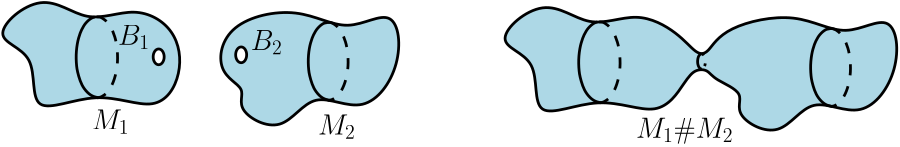 <?xml version="1.0"?>
<!DOCTYPE ipe SYSTEM "ipe.dtd">
<ipe version="70107" creator="Ipe 7.1.8">
<info created="D:20140725150342" modified="D:20160228121755"/>
<ipestyle name="basic">
<symbol name="arrow/arc(spx)">
<path stroke="sym-stroke" fill="sym-stroke" pen="sym-pen">
0 0 m
-1 0.333 l
-1 -0.333 l
h
</path>
</symbol>
<symbol name="arrow/farc(spx)">
<path stroke="sym-stroke" fill="white" pen="sym-pen">
0 0 m
-1 0.333 l
-1 -0.333 l
h
</path>
</symbol>
<symbol name="mark/circle(sx)" transformations="translations">
<path fill="sym-stroke">
0.6 0 0 0.6 0 0 e
0.4 0 0 0.4 0 0 e
</path>
</symbol>
<symbol name="mark/disk(sx)" transformations="translations">
<path fill="sym-stroke">
0.6 0 0 0.6 0 0 e
</path>
</symbol>
<symbol name="mark/fdisk(sfx)" transformations="translations">
<group>
<path fill="sym-fill">
0.5 0 0 0.5 0 0 e
</path>
<path fill="sym-stroke" fillrule="eofill">
0.6 0 0 0.6 0 0 e
0.4 0 0 0.4 0 0 e
</path>
</group>
</symbol>
<symbol name="mark/box(sx)" transformations="translations">
<path fill="sym-stroke" fillrule="eofill">
-0.6 -0.6 m
0.6 -0.6 l
0.6 0.6 l
-0.6 0.6 l
h
-0.4 -0.4 m
0.4 -0.4 l
0.4 0.4 l
-0.4 0.4 l
h
</path>
</symbol>
<symbol name="mark/square(sx)" transformations="translations">
<path fill="sym-stroke">
-0.6 -0.6 m
0.6 -0.6 l
0.6 0.6 l
-0.6 0.6 l
h
</path>
</symbol>
<symbol name="mark/fsquare(sfx)" transformations="translations">
<group>
<path fill="sym-fill">
-0.5 -0.5 m
0.5 -0.5 l
0.5 0.5 l
-0.5 0.5 l
h
</path>
<path fill="sym-stroke" fillrule="eofill">
-0.6 -0.6 m
0.6 -0.6 l
0.6 0.6 l
-0.6 0.6 l
h
-0.4 -0.4 m
0.4 -0.4 l
0.4 0.4 l
-0.4 0.4 l
h
</path>
</group>
</symbol>
<symbol name="mark/cross(sx)" transformations="translations">
<group>
<path fill="sym-stroke">
-0.43 -0.57 m
0.57 0.43 l
0.43 0.57 l
-0.57 -0.43 l
h
</path>
<path fill="sym-stroke">
-0.43 0.57 m
0.57 -0.43 l
0.43 -0.57 l
-0.57 0.43 l
h
</path>
</group>
</symbol>
<symbol name="arrow/fnormal(spx)">
<path stroke="sym-stroke" fill="white" pen="sym-pen">
0 0 m
-1 0.333 l
-1 -0.333 l
h
</path>
</symbol>
<symbol name="arrow/pointed(spx)">
<path stroke="sym-stroke" fill="sym-stroke" pen="sym-pen">
0 0 m
-1 0.333 l
-0.8 0 l
-1 -0.333 l
h
</path>
</symbol>
<symbol name="arrow/fpointed(spx)">
<path stroke="sym-stroke" fill="white" pen="sym-pen">
0 0 m
-1 0.333 l
-0.8 0 l
-1 -0.333 l
h
</path>
</symbol>
<symbol name="arrow/linear(spx)">
<path stroke="sym-stroke" pen="sym-pen">
-1 0.333 m
0 0 l
-1 -0.333 l
</path>
</symbol>
<symbol name="arrow/fdouble(spx)">
<path stroke="sym-stroke" fill="white" pen="sym-pen">
0 0 m
-1 0.333 l
-1 -0.333 l
h
-1 0 m
-2 0.333 l
-2 -0.333 l
h
</path>
</symbol>
<symbol name="arrow/double(spx)">
<path stroke="sym-stroke" fill="sym-stroke" pen="sym-pen">
0 0 m
-1 0.333 l
-1 -0.333 l
h
-1 0 m
-2 0.333 l
-2 -0.333 l
h
</path>
</symbol>
<pen name="heavier" value="0.8"/>
<pen name="fat" value="1.2"/>
<pen name="ultrafat" value="2"/>
<symbolsize name="large" value="5"/>
<symbolsize name="small" value="2"/>
<symbolsize name="tiny" value="1.1"/>
<arrowsize name="large" value="10"/>
<arrowsize name="small" value="5"/>
<arrowsize name="tiny" value="3"/>
<color name="red" value="1 0 0"/>
<color name="green" value="0 1 0"/>
<color name="blue" value="0 0 1"/>
<color name="yellow" value="1 1 0"/>
<color name="orange" value="1 0.647 0"/>
<color name="gold" value="1 0.843 0"/>
<color name="purple" value="0.627 0.125 0.941"/>
<color name="gray" value="0.745"/>
<color name="brown" value="0.647 0.165 0.165"/>
<color name="navy" value="0 0 0.502"/>
<color name="pink" value="1 0.753 0.796"/>
<color name="seagreen" value="0.18 0.545 0.341"/>
<color name="turquoise" value="0.251 0.878 0.816"/>
<color name="violet" value="0.933 0.51 0.933"/>
<color name="darkblue" value="0 0 0.545"/>
<color name="darkcyan" value="0 0.545 0.545"/>
<color name="darkgray" value="0.663"/>
<color name="darkgreen" value="0 0.392 0"/>
<color name="darkmagenta" value="0.545 0 0.545"/>
<color name="darkorange" value="1 0.549 0"/>
<color name="darkred" value="0.545 0 0"/>
<color name="lightblue" value="0.678 0.847 0.902"/>
<color name="lightcyan" value="0.878 1 1"/>
<color name="lightgray" value="0.827"/>
<color name="lightgreen" value="0.565 0.933 0.565"/>
<color name="lightyellow" value="1 1 0.878"/>
<dashstyle name="dashed" value="[4] 0"/>
<dashstyle name="dotted" value="[1 3] 0"/>
<dashstyle name="dash dotted" value="[4 2 1 2] 0"/>
<dashstyle name="dash dot dotted" value="[4 2 1 2 1 2] 0"/>
<textsize name="large" value="\large"/>
<textsize name="small" value="\small"/>
<textsize name="tiny" value="\tiny"/>
<textsize name="Large" value="\Large"/>
<textsize name="LARGE" value="\LARGE"/>
<textsize name="huge" value="\huge"/>
<textsize name="Huge" value="\Huge"/>
<textsize name="footnote" value="\footnotesize"/>
<textstyle name="center" begin="\begin{center}" end="\end{center}"/>
<textstyle name="itemize" begin="\begin{itemize}" end="\end{itemize}"/>
<textstyle name="item" begin="\begin{itemize}\item{}" end="\end{itemize}"/>
<gridsize name="4 pts" value="4"/>
<gridsize name="8 pts (~3 mm)" value="8"/>
<gridsize name="16 pts (~6 mm)" value="16"/>
<gridsize name="32 pts (~12 mm)" value="32"/>
<gridsize name="10 pts (~3.5 mm)" value="10"/>
<gridsize name="20 pts (~7 mm)" value="20"/>
<gridsize name="14 pts (~5 mm)" value="14"/>
<gridsize name="28 pts (~10 mm)" value="28"/>
<gridsize name="56 pts (~20 mm)" value="56"/>
<anglesize name="90 deg" value="90"/>
<anglesize name="60 deg" value="60"/>
<anglesize name="45 deg" value="45"/>
<anglesize name="30 deg" value="30"/>
<anglesize name="22.5 deg" value="22.5"/>
<tiling name="falling" angle="-60" step="4" width="1"/>
<tiling name="rising" angle="30" step="4" width="1"/>
</ipestyle>
<page>
<layer name="alpha"/>
<view layers="alpha" active="alpha"/>
<path layer="alpha" matrix="0.45 0 0 0.45 96.1663 457.693" stroke="black" fill="lightblue" pen="1">
180.86 745.232
147.197 764.168
108.273 746.81
73.5576 777.844
25.6923 735.764
71.9797 727.874
59.8818 670.541
117.215 697.893
165.606 675.801
186.12 708.413 u
</path>
<path matrix="0.440048 0.094115 -0.094115 0.440048 166.281 437.634" stroke="black" fill="lightblue" pen="1">
211.894 724.718
227.673 764.168
289.74 764.694
321.826 732.608
365.483 750.492
360.749 699.997
321.3 665.281
285.533 698.945
254.499 664.229
219.783 694.211
236.089 708.413 u
</path>
<path matrix="0.308339 0 0 0.442578 122.231 460.98" stroke="black" fill="white" pen="1">
6.42055 0 0 6.42055 157.874 727.085 e
</path>
<path matrix="0.308339 0 0 0.442578 151.927 461.709" stroke="black" fill="white" pen="1">
6.42055 0 0 6.42055 157.874 727.085 e
</path>
<path matrix="0.45 0 0 0.45 190.838 498.323" stroke="black" fill="lightblue" pen="1">
372.321 650.869
338.658 669.805
299.734 652.447
265.019 683.481
217.154 641.401
263.441 633.511
251.343 576.178
308.676 603.53
357.067 581.438
377.581 614.05
384.93 622.27
395.305 622.059
399.466 614.067
426.537 603.183
413.562 585.885
453.78 563.827
476.867 604.265
518.884 578.826
550.201 621.025
544.269 671.393
505.317 644.775
467.231 669.44
406.646 655.945
395.196 633.937
385.773 633.927 u
</path>
<path matrix="0.45 0 0 0.45 190.838 498.323" stroke="black" pen="1">
390.158 622.292 m
389.068 622.545
388.011 623.632
387.444 624.793
387.04 626.26
386.923 627.016
386.846 628.178
386.884 629.345
387.028 630.434
387.216 631.259
387.479 632.058
387.659 632.479
387.999 633.105
388.279 633.501
388.747 633.986
389.191 634.28
389.396 634.37
389.654 634.443 s
</path>
<path matrix="0.45 0 0 0.45 190.838 498.323" stroke="black" dash="dotted" pen="1">
390.006 634.476 m
390.561 634.37
390.838 634.242
391.208 633.987
391.601 633.596
392.049 632.957
392.409 632.229
392.698 631.412
392.886 630.656
393.067 629.424
393.111 628.165
393.051 627.171
392.895 626.143
392.615 625.082
392.274 624.227
391.899 623.561
391.456 623.001
391.161 622.732
390.731 622.46
390.438 622.348
390.005 622.282 s
</path>
<path matrix="0.5 0 0 0.5 144.539 389.841" stroke="black" pen="1">
371.097 752.81 m
365.769 753.961
360.65 759.231
357.933 764.785
356.001 771.801
355.445 775.42
355.074 780.978
355.255 786.56
355.944 791.772
356.844 795.716
358.104 799.542
358.963 801.555
360.589 804.552
361.929 806.446
364.17 808.763
366.293 810.173
367.274 810.6
368.511 810.952 s
</path>
<path matrix="0.5 0 0 0.5 144.539 389.841" stroke="black" dash="dashed" pen="1">
369.982 810.991 m
372.36 811.021
374.175 809.989
375.945 808.77
377.822 806.899
379.966 803.84
381.689 800.357
383.07 796.45
383.972 792.834
384.835 786.941
385.048 780.917
384.76 776.161
384.012 771.241
382.676 766.168
381.042 762.075
379.251 758.888
377.128 756.212
375.719 754.926
373.663 753.624
372.261 753.085
370.187 752.771 s
</path>
<path matrix="0.5 0 0 0.5 -36.3689 391.657" stroke="black" pen="1">
371.097 752.81 m
365.769 753.961
360.65 759.231
357.933 764.785
356.001 771.801
355.445 775.42
355.074 780.978
355.255 786.56
355.944 791.772
356.844 795.716
358.104 799.542
358.963 801.555
360.589 804.552
361.929 806.446
364.17 808.763
366.293 810.173
367.274 810.6
368.511 810.952 s
</path>
<path matrix="0.5 0 0 0.5 -36.3689 391.657" stroke="black" dash="dashed" pen="1">
369.982 810.991 m
372.36 811.021
374.175 809.989
375.945 808.77
377.822 806.899
379.966 803.84
381.689 800.357
383.07 796.45
383.972 792.834
384.835 786.941
385.048 780.917
384.76 776.161
384.012 771.241
382.676 766.168
381.042 762.075
379.251 758.888
377.128 756.212
375.719 754.926
373.663 753.624
372.261 753.085
370.187 752.771 s
</path>
<path matrix="0.5 0 0 0.5 112.539 389.841" stroke="black" pen="1">
239.791 754.577 m
234.662 755.685
229.733 760.759
227.118 766.106
225.257 772.861
224.722 776.345
224.365 781.697
224.539 787.071
225.202 792.089
226.069 795.887
227.282 799.57
228.109 801.508
229.675 804.394
230.965 806.217
233.123 808.448
235.167 809.805
236.111 810.217
239.047 810.706 s
</path>
<path matrix="0.5 0 0 0.5 112.539 389.841" stroke="black" dash="dashed" pen="1">
238.62 810.666 m
241.007 810.622
242.755 809.629
244.459 808.454
246.266 806.653
248.331 803.708
249.99 800.355
251.319 796.593
252.187 793.112
253.018 787.437
253.223 781.638
252.946 777.059
252.226 772.322
250.94 767.437
249.367 763.497
247.642 760.429
245.598 757.853
244.241 756.614
242.262 755.361
240.912 754.842
238.916 754.539 s
</path>
<path matrix="0.5 0 0 0.5 293.391 387.626" stroke="black" pen="1">
239.791 754.577 m
234.662 755.685
229.733 760.759
227.118 766.106
225.257 772.861
224.722 776.345
224.365 781.697
224.539 787.071
225.202 792.089
226.069 795.887
227.282 799.57
228.109 801.508
229.675 804.394
230.965 806.217
233.123 808.448
235.167 809.805
236.111 810.217
239.047 810.706 s
</path>
<path matrix="0.5 0 0 0.5 293.391 387.626" stroke="black" dash="dashed" pen="1">
238.62 810.666 m
241.007 810.622
242.755 809.629
244.459 808.454
246.266 806.653
248.331 803.708
249.99 800.355
251.319 796.593
252.187 793.112
253.018 787.437
253.223 781.638
252.946 777.059
252.226 772.322
250.94 767.437
249.367 763.497
247.642 760.429
245.598 757.853
244.241 756.614
242.262 755.361
240.912 754.842
238.916 754.539 s
</path>
<text matrix="0.5 0 0 0.5 104.633 382.293" pos="84.2955 748.734" stroke="black" type="label" width="27.095" height="14.119" depth="3.1" valign="baseline" size="huge">$M_1$</text>
<text matrix="0.5 0 0 0.5 186.083 380.452" pos="84.2955 748.734" stroke="black" type="label" width="27.095" height="14.119" depth="3.1" valign="baseline" size="huge">$M_2$</text>
<text matrix="0.5 0 0 0.5 300.557 379.282" pos="84.2955 748.734" stroke="black" type="label" width="70.143" height="14.348" depth="4.02" valign="baseline" size="huge">$M_1\#M_2$</text>
<text matrix="0.5 0 0 0.5 114.077 412.802" pos="84.2955 748.734" stroke="black" type="label" width="22.892" height="14.119" depth="3.1" valign="baseline" size="huge">$B_1$</text>
<text matrix="0.5 0 0 0.5 161.901 410.86" pos="84.2955 748.734" stroke="black" type="label" width="22.892" height="14.119" depth="3.1" valign="baseline" size="huge">$B_2$</text>
</page>
</ipe>
